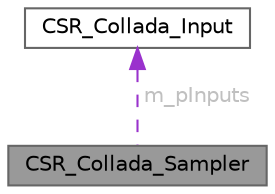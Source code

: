 digraph "CSR_Collada_Sampler"
{
 // LATEX_PDF_SIZE
  bgcolor="transparent";
  edge [fontname=Helvetica,fontsize=10,labelfontname=Helvetica,labelfontsize=10];
  node [fontname=Helvetica,fontsize=10,shape=box,height=0.2,width=0.4];
  Node1 [id="Node000001",label="CSR_Collada_Sampler",height=0.2,width=0.4,color="gray40", fillcolor="grey60", style="filled", fontcolor="black",tooltip=" "];
  Node2 -> Node1 [id="edge1_Node000001_Node000002",dir="back",color="darkorchid3",style="dashed",tooltip=" ",label=" m_pInputs",fontcolor="grey" ];
  Node2 [id="Node000002",label="CSR_Collada_Input",height=0.2,width=0.4,color="gray40", fillcolor="white", style="filled",URL="$struct_c_s_r___collada___input.html",tooltip=" "];
}
